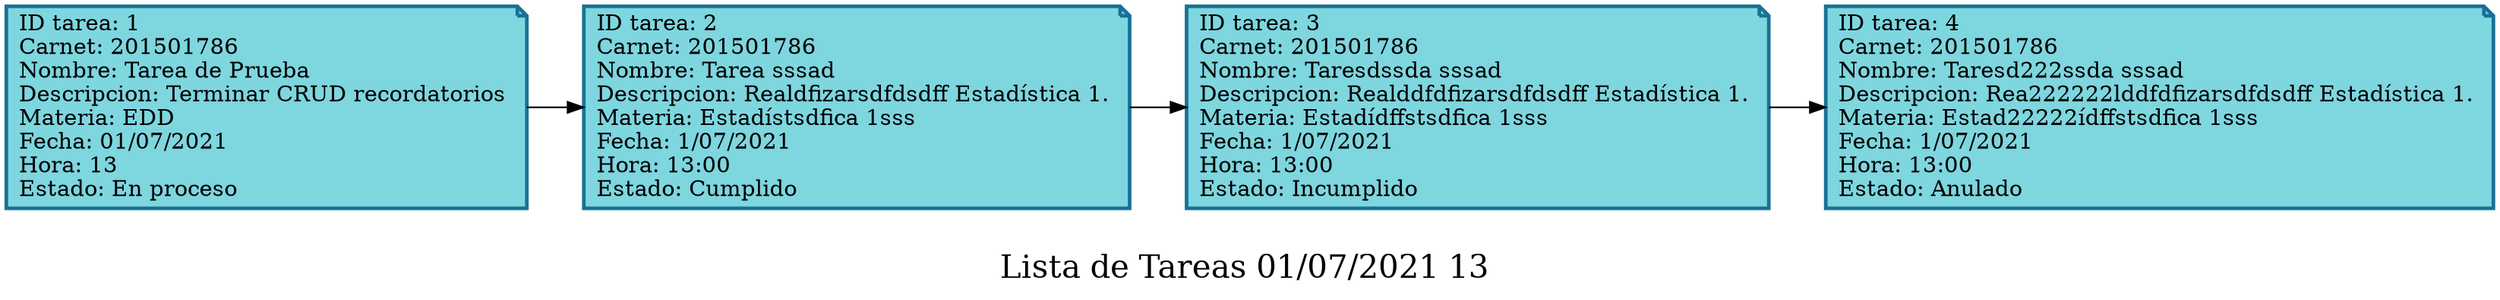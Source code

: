 
        digraph List {
        rankdir=LR;
        label="\nLista de Tareas 01/07/2021 13 " fontsize=20;
        node [shape = note, color="#187296", style=filled, fillcolor="#7ed6df" penwidth=2.3];
        
		N1 [label="\ID tarea: 1 \lCarnet: 201501786 \lNombre: Tarea de Prueba \lDescripcion: Terminar CRUD recordatorios \lMateria: EDD \lFecha: 01/07/2021 \lHora: 13 \lEstado: En proceso\l"];
		N2 [label="\ID tarea: 2 \lCarnet: 201501786 \lNombre: Tarea sssad \lDescripcion: Realdfizarsdfdsdff Estadística 1. \lMateria: Estadístsdfica 1sss \lFecha: 1/07/2021 \lHora: 13:00 \lEstado: Cumplido\l"];
		N3 [label="\ID tarea: 3 \lCarnet: 201501786 \lNombre: Taresdssda sssad \lDescripcion: Realddfdfizarsdfdsdff Estadística 1. \lMateria: Estadídffstsdfica 1sss \lFecha: 1/07/2021 \lHora: 13:00 \lEstado: Incumplido\l"];
		N4 [label="\ID tarea: 4 \lCarnet: 201501786 \lNombre: Taresd222ssda sssad \lDescripcion: Rea222222lddfdfizarsdfdsdff Estadística 1. \lMateria: Estad22222ídffstsdfica 1sss \lFecha: 1/07/2021 \lHora: 13:00 \lEstado: Anulado\l"];
		N1 -> N2
		N2 -> N3
		N3 -> N4
}